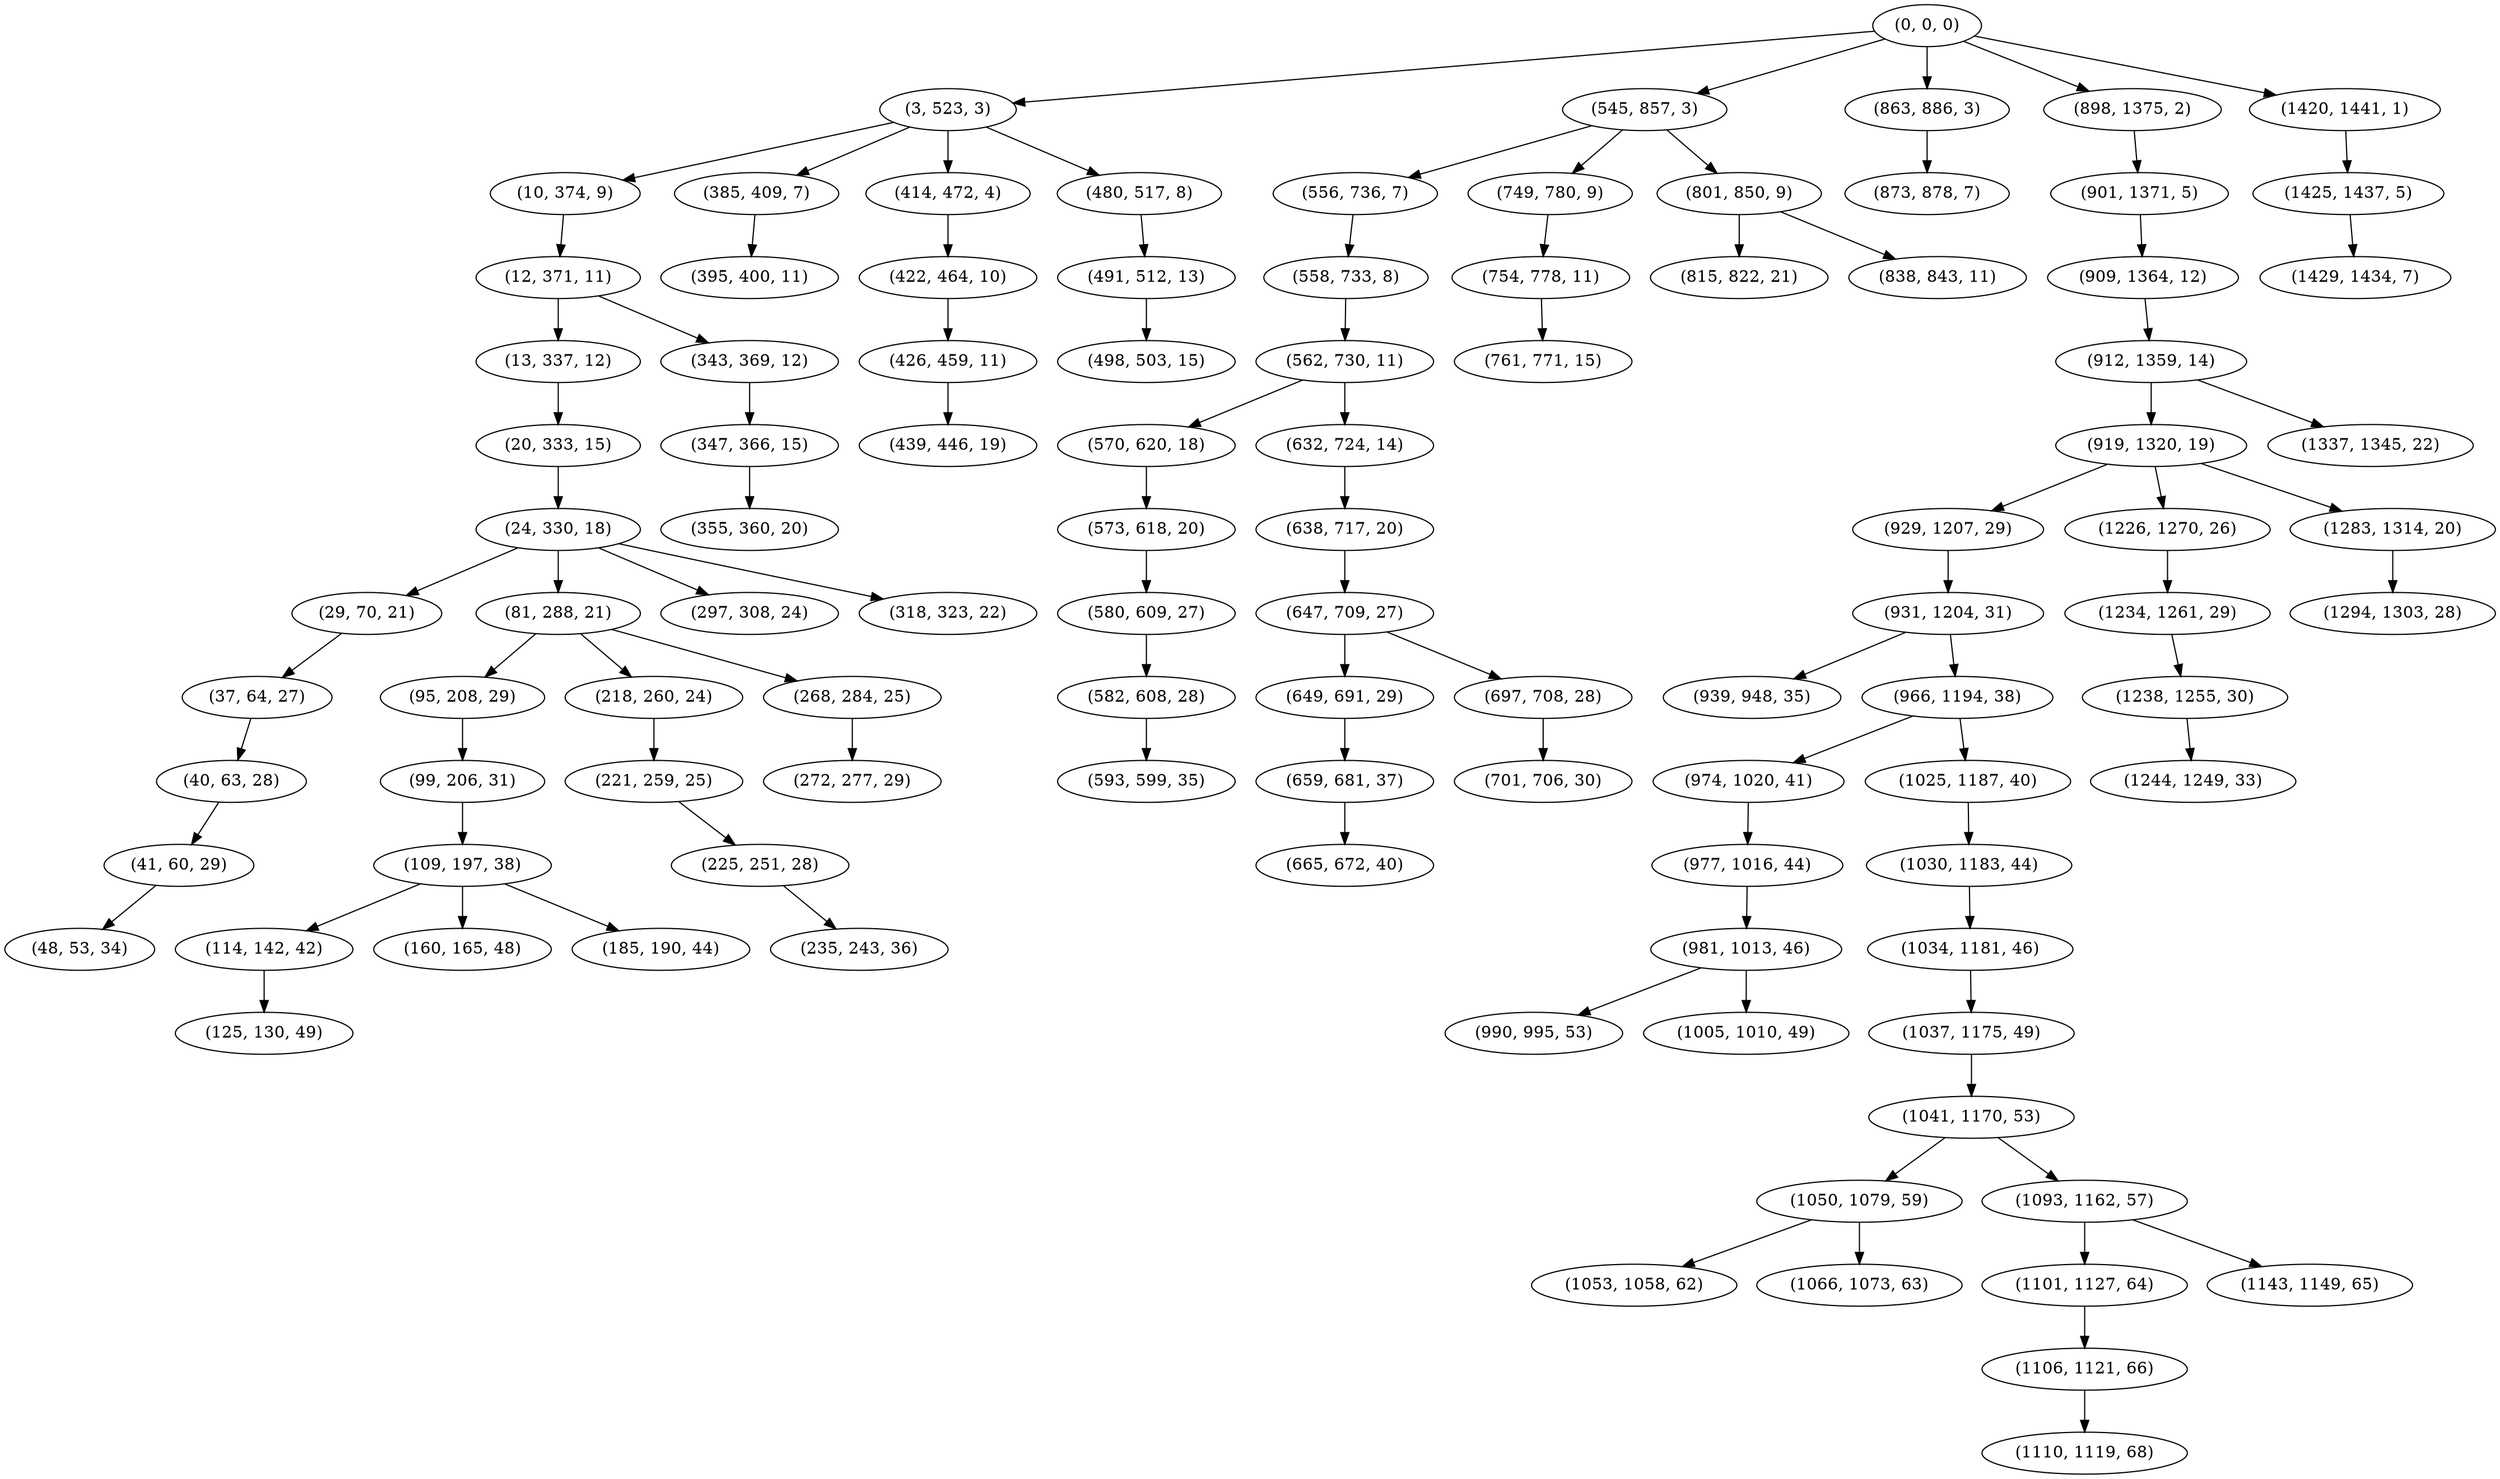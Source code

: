 digraph tree {
    "(0, 0, 0)";
    "(3, 523, 3)";
    "(10, 374, 9)";
    "(12, 371, 11)";
    "(13, 337, 12)";
    "(20, 333, 15)";
    "(24, 330, 18)";
    "(29, 70, 21)";
    "(37, 64, 27)";
    "(40, 63, 28)";
    "(41, 60, 29)";
    "(48, 53, 34)";
    "(81, 288, 21)";
    "(95, 208, 29)";
    "(99, 206, 31)";
    "(109, 197, 38)";
    "(114, 142, 42)";
    "(125, 130, 49)";
    "(160, 165, 48)";
    "(185, 190, 44)";
    "(218, 260, 24)";
    "(221, 259, 25)";
    "(225, 251, 28)";
    "(235, 243, 36)";
    "(268, 284, 25)";
    "(272, 277, 29)";
    "(297, 308, 24)";
    "(318, 323, 22)";
    "(343, 369, 12)";
    "(347, 366, 15)";
    "(355, 360, 20)";
    "(385, 409, 7)";
    "(395, 400, 11)";
    "(414, 472, 4)";
    "(422, 464, 10)";
    "(426, 459, 11)";
    "(439, 446, 19)";
    "(480, 517, 8)";
    "(491, 512, 13)";
    "(498, 503, 15)";
    "(545, 857, 3)";
    "(556, 736, 7)";
    "(558, 733, 8)";
    "(562, 730, 11)";
    "(570, 620, 18)";
    "(573, 618, 20)";
    "(580, 609, 27)";
    "(582, 608, 28)";
    "(593, 599, 35)";
    "(632, 724, 14)";
    "(638, 717, 20)";
    "(647, 709, 27)";
    "(649, 691, 29)";
    "(659, 681, 37)";
    "(665, 672, 40)";
    "(697, 708, 28)";
    "(701, 706, 30)";
    "(749, 780, 9)";
    "(754, 778, 11)";
    "(761, 771, 15)";
    "(801, 850, 9)";
    "(815, 822, 21)";
    "(838, 843, 11)";
    "(863, 886, 3)";
    "(873, 878, 7)";
    "(898, 1375, 2)";
    "(901, 1371, 5)";
    "(909, 1364, 12)";
    "(912, 1359, 14)";
    "(919, 1320, 19)";
    "(929, 1207, 29)";
    "(931, 1204, 31)";
    "(939, 948, 35)";
    "(966, 1194, 38)";
    "(974, 1020, 41)";
    "(977, 1016, 44)";
    "(981, 1013, 46)";
    "(990, 995, 53)";
    "(1005, 1010, 49)";
    "(1025, 1187, 40)";
    "(1030, 1183, 44)";
    "(1034, 1181, 46)";
    "(1037, 1175, 49)";
    "(1041, 1170, 53)";
    "(1050, 1079, 59)";
    "(1053, 1058, 62)";
    "(1066, 1073, 63)";
    "(1093, 1162, 57)";
    "(1101, 1127, 64)";
    "(1106, 1121, 66)";
    "(1110, 1119, 68)";
    "(1143, 1149, 65)";
    "(1226, 1270, 26)";
    "(1234, 1261, 29)";
    "(1238, 1255, 30)";
    "(1244, 1249, 33)";
    "(1283, 1314, 20)";
    "(1294, 1303, 28)";
    "(1337, 1345, 22)";
    "(1420, 1441, 1)";
    "(1425, 1437, 5)";
    "(1429, 1434, 7)";
    "(0, 0, 0)" -> "(3, 523, 3)";
    "(0, 0, 0)" -> "(545, 857, 3)";
    "(0, 0, 0)" -> "(863, 886, 3)";
    "(0, 0, 0)" -> "(898, 1375, 2)";
    "(0, 0, 0)" -> "(1420, 1441, 1)";
    "(3, 523, 3)" -> "(10, 374, 9)";
    "(3, 523, 3)" -> "(385, 409, 7)";
    "(3, 523, 3)" -> "(414, 472, 4)";
    "(3, 523, 3)" -> "(480, 517, 8)";
    "(10, 374, 9)" -> "(12, 371, 11)";
    "(12, 371, 11)" -> "(13, 337, 12)";
    "(12, 371, 11)" -> "(343, 369, 12)";
    "(13, 337, 12)" -> "(20, 333, 15)";
    "(20, 333, 15)" -> "(24, 330, 18)";
    "(24, 330, 18)" -> "(29, 70, 21)";
    "(24, 330, 18)" -> "(81, 288, 21)";
    "(24, 330, 18)" -> "(297, 308, 24)";
    "(24, 330, 18)" -> "(318, 323, 22)";
    "(29, 70, 21)" -> "(37, 64, 27)";
    "(37, 64, 27)" -> "(40, 63, 28)";
    "(40, 63, 28)" -> "(41, 60, 29)";
    "(41, 60, 29)" -> "(48, 53, 34)";
    "(81, 288, 21)" -> "(95, 208, 29)";
    "(81, 288, 21)" -> "(218, 260, 24)";
    "(81, 288, 21)" -> "(268, 284, 25)";
    "(95, 208, 29)" -> "(99, 206, 31)";
    "(99, 206, 31)" -> "(109, 197, 38)";
    "(109, 197, 38)" -> "(114, 142, 42)";
    "(109, 197, 38)" -> "(160, 165, 48)";
    "(109, 197, 38)" -> "(185, 190, 44)";
    "(114, 142, 42)" -> "(125, 130, 49)";
    "(218, 260, 24)" -> "(221, 259, 25)";
    "(221, 259, 25)" -> "(225, 251, 28)";
    "(225, 251, 28)" -> "(235, 243, 36)";
    "(268, 284, 25)" -> "(272, 277, 29)";
    "(343, 369, 12)" -> "(347, 366, 15)";
    "(347, 366, 15)" -> "(355, 360, 20)";
    "(385, 409, 7)" -> "(395, 400, 11)";
    "(414, 472, 4)" -> "(422, 464, 10)";
    "(422, 464, 10)" -> "(426, 459, 11)";
    "(426, 459, 11)" -> "(439, 446, 19)";
    "(480, 517, 8)" -> "(491, 512, 13)";
    "(491, 512, 13)" -> "(498, 503, 15)";
    "(545, 857, 3)" -> "(556, 736, 7)";
    "(545, 857, 3)" -> "(749, 780, 9)";
    "(545, 857, 3)" -> "(801, 850, 9)";
    "(556, 736, 7)" -> "(558, 733, 8)";
    "(558, 733, 8)" -> "(562, 730, 11)";
    "(562, 730, 11)" -> "(570, 620, 18)";
    "(562, 730, 11)" -> "(632, 724, 14)";
    "(570, 620, 18)" -> "(573, 618, 20)";
    "(573, 618, 20)" -> "(580, 609, 27)";
    "(580, 609, 27)" -> "(582, 608, 28)";
    "(582, 608, 28)" -> "(593, 599, 35)";
    "(632, 724, 14)" -> "(638, 717, 20)";
    "(638, 717, 20)" -> "(647, 709, 27)";
    "(647, 709, 27)" -> "(649, 691, 29)";
    "(647, 709, 27)" -> "(697, 708, 28)";
    "(649, 691, 29)" -> "(659, 681, 37)";
    "(659, 681, 37)" -> "(665, 672, 40)";
    "(697, 708, 28)" -> "(701, 706, 30)";
    "(749, 780, 9)" -> "(754, 778, 11)";
    "(754, 778, 11)" -> "(761, 771, 15)";
    "(801, 850, 9)" -> "(815, 822, 21)";
    "(801, 850, 9)" -> "(838, 843, 11)";
    "(863, 886, 3)" -> "(873, 878, 7)";
    "(898, 1375, 2)" -> "(901, 1371, 5)";
    "(901, 1371, 5)" -> "(909, 1364, 12)";
    "(909, 1364, 12)" -> "(912, 1359, 14)";
    "(912, 1359, 14)" -> "(919, 1320, 19)";
    "(912, 1359, 14)" -> "(1337, 1345, 22)";
    "(919, 1320, 19)" -> "(929, 1207, 29)";
    "(919, 1320, 19)" -> "(1226, 1270, 26)";
    "(919, 1320, 19)" -> "(1283, 1314, 20)";
    "(929, 1207, 29)" -> "(931, 1204, 31)";
    "(931, 1204, 31)" -> "(939, 948, 35)";
    "(931, 1204, 31)" -> "(966, 1194, 38)";
    "(966, 1194, 38)" -> "(974, 1020, 41)";
    "(966, 1194, 38)" -> "(1025, 1187, 40)";
    "(974, 1020, 41)" -> "(977, 1016, 44)";
    "(977, 1016, 44)" -> "(981, 1013, 46)";
    "(981, 1013, 46)" -> "(990, 995, 53)";
    "(981, 1013, 46)" -> "(1005, 1010, 49)";
    "(1025, 1187, 40)" -> "(1030, 1183, 44)";
    "(1030, 1183, 44)" -> "(1034, 1181, 46)";
    "(1034, 1181, 46)" -> "(1037, 1175, 49)";
    "(1037, 1175, 49)" -> "(1041, 1170, 53)";
    "(1041, 1170, 53)" -> "(1050, 1079, 59)";
    "(1041, 1170, 53)" -> "(1093, 1162, 57)";
    "(1050, 1079, 59)" -> "(1053, 1058, 62)";
    "(1050, 1079, 59)" -> "(1066, 1073, 63)";
    "(1093, 1162, 57)" -> "(1101, 1127, 64)";
    "(1093, 1162, 57)" -> "(1143, 1149, 65)";
    "(1101, 1127, 64)" -> "(1106, 1121, 66)";
    "(1106, 1121, 66)" -> "(1110, 1119, 68)";
    "(1226, 1270, 26)" -> "(1234, 1261, 29)";
    "(1234, 1261, 29)" -> "(1238, 1255, 30)";
    "(1238, 1255, 30)" -> "(1244, 1249, 33)";
    "(1283, 1314, 20)" -> "(1294, 1303, 28)";
    "(1420, 1441, 1)" -> "(1425, 1437, 5)";
    "(1425, 1437, 5)" -> "(1429, 1434, 7)";
}
